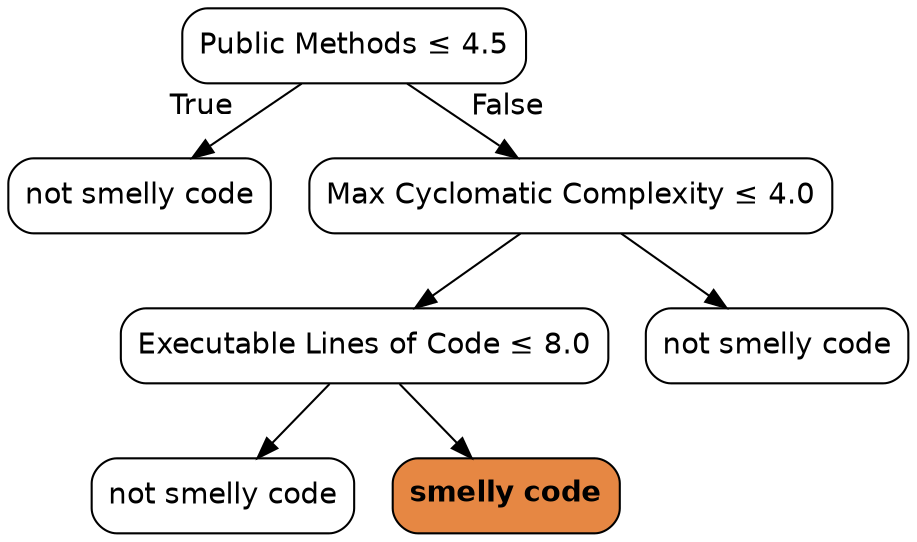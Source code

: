 digraph Tree {
node [color="black", fontname=helvetica, shape=box,  style="filled, rounded", fillcolor="#FFFFFF"];
edge [fontname=helvetica];
0 [label=<Public Methods &le; 4.5>];
1 [label=<not smelly code>];
0 -> 1  [headlabel="True", labelangle=45, labeldistance="2.5"];
2 [label=<Max Cyclomatic Complexity &le; 4.0>];
0 -> 2  [headlabel="False", labelangle="-45", labeldistance="2.5"];
3 [label=<Executable Lines of Code &le; 8.0>];
2 -> 3;
5 [label=<not smelly code>];
3 -> 5;
6 [label=<<b>smelly code</b>>, fillcolor="#e68743"];
3 -> 6;
4 [label=<not smelly code>];
2 -> 4;
}
